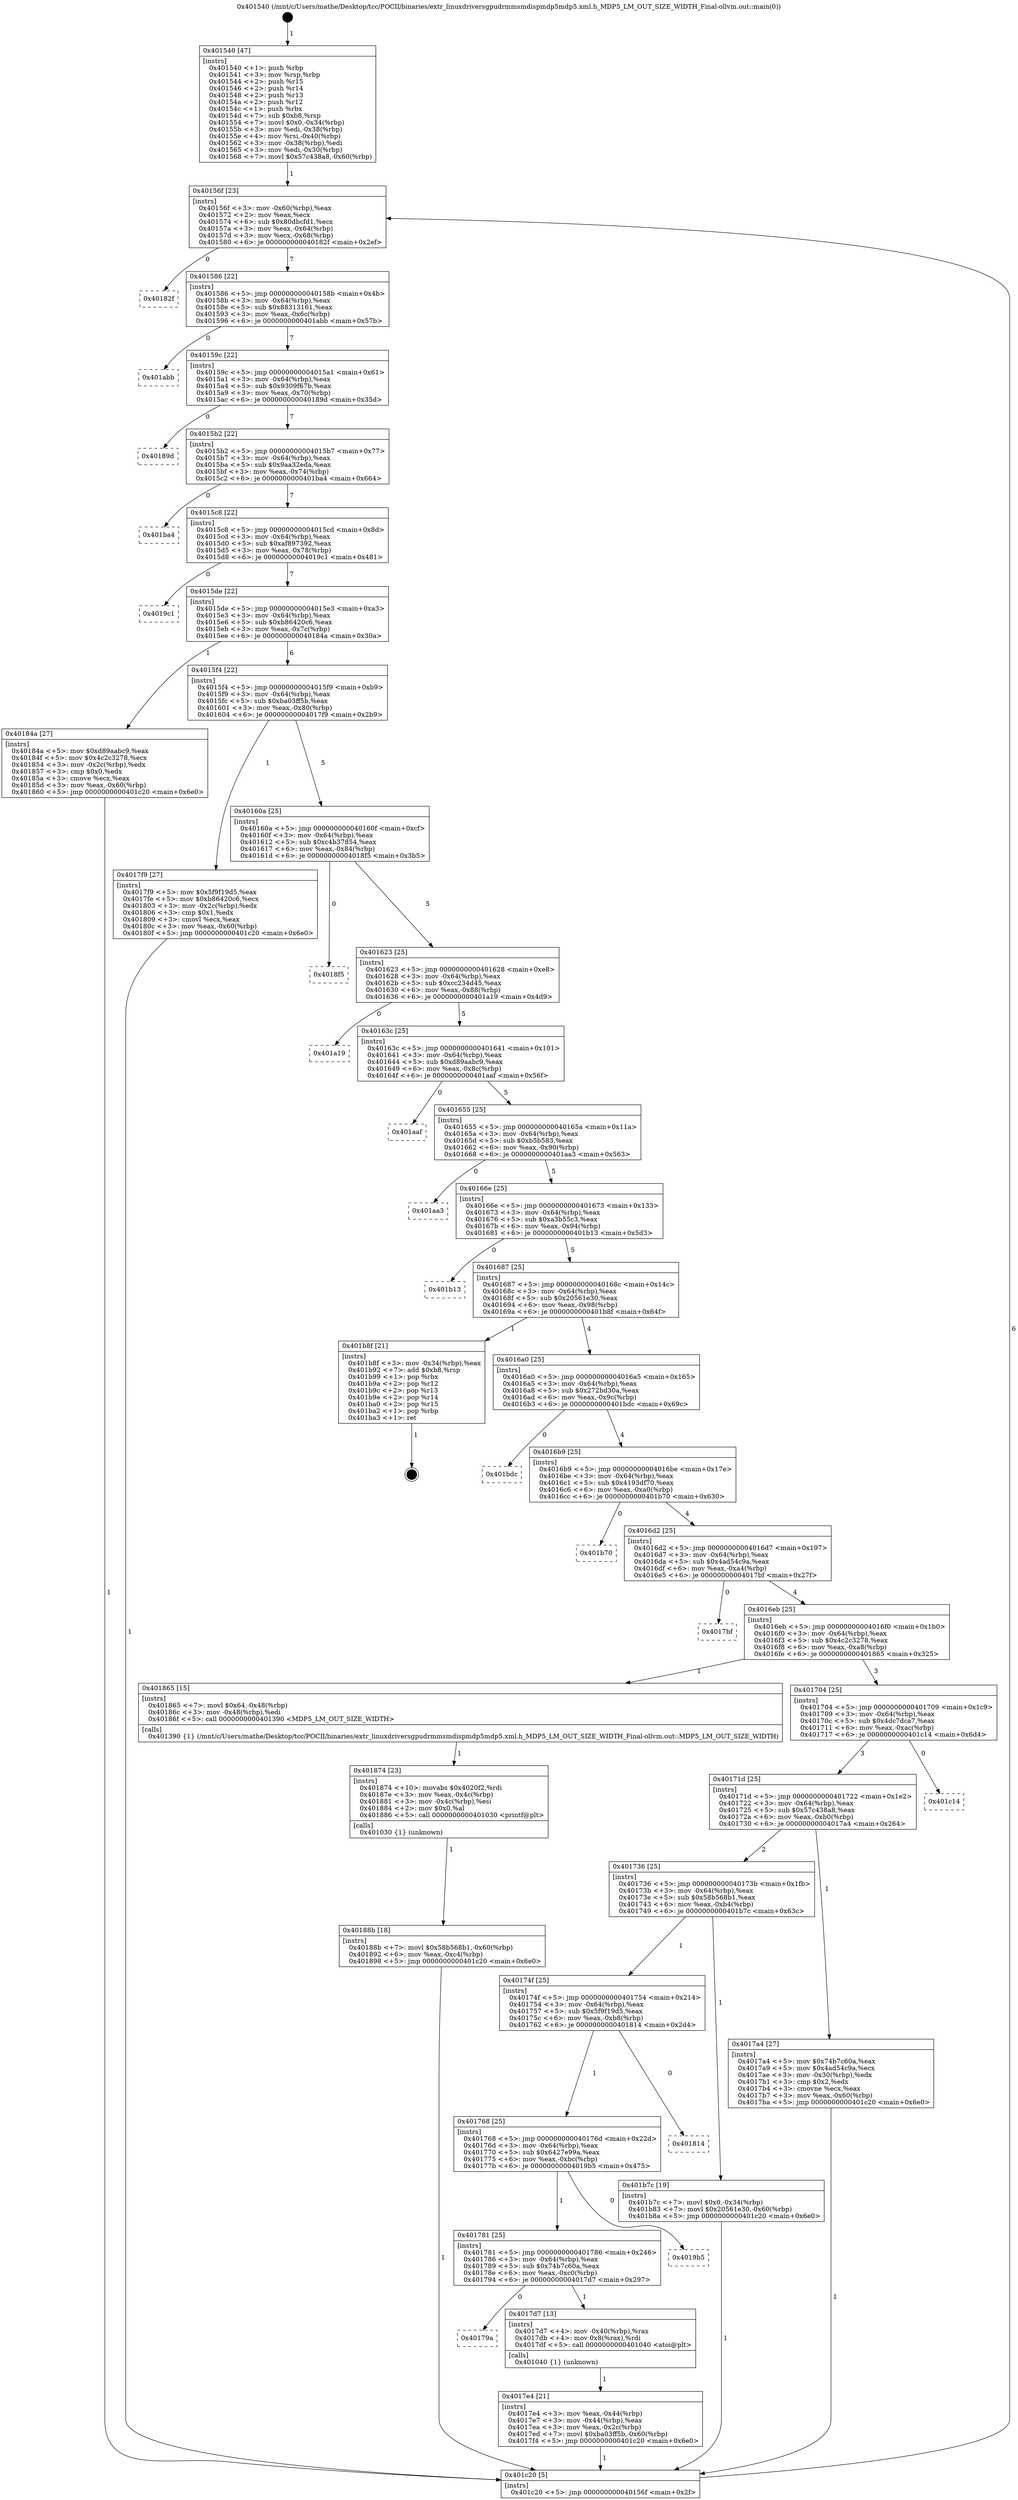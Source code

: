 digraph "0x401540" {
  label = "0x401540 (/mnt/c/Users/mathe/Desktop/tcc/POCII/binaries/extr_linuxdriversgpudrmmsmdispmdp5mdp5.xml.h_MDP5_LM_OUT_SIZE_WIDTH_Final-ollvm.out::main(0))"
  labelloc = "t"
  node[shape=record]

  Entry [label="",width=0.3,height=0.3,shape=circle,fillcolor=black,style=filled]
  "0x40156f" [label="{
     0x40156f [23]\l
     | [instrs]\l
     &nbsp;&nbsp;0x40156f \<+3\>: mov -0x60(%rbp),%eax\l
     &nbsp;&nbsp;0x401572 \<+2\>: mov %eax,%ecx\l
     &nbsp;&nbsp;0x401574 \<+6\>: sub $0x80dbcfd1,%ecx\l
     &nbsp;&nbsp;0x40157a \<+3\>: mov %eax,-0x64(%rbp)\l
     &nbsp;&nbsp;0x40157d \<+3\>: mov %ecx,-0x68(%rbp)\l
     &nbsp;&nbsp;0x401580 \<+6\>: je 000000000040182f \<main+0x2ef\>\l
  }"]
  "0x40182f" [label="{
     0x40182f\l
  }", style=dashed]
  "0x401586" [label="{
     0x401586 [22]\l
     | [instrs]\l
     &nbsp;&nbsp;0x401586 \<+5\>: jmp 000000000040158b \<main+0x4b\>\l
     &nbsp;&nbsp;0x40158b \<+3\>: mov -0x64(%rbp),%eax\l
     &nbsp;&nbsp;0x40158e \<+5\>: sub $0x88313161,%eax\l
     &nbsp;&nbsp;0x401593 \<+3\>: mov %eax,-0x6c(%rbp)\l
     &nbsp;&nbsp;0x401596 \<+6\>: je 0000000000401abb \<main+0x57b\>\l
  }"]
  Exit [label="",width=0.3,height=0.3,shape=circle,fillcolor=black,style=filled,peripheries=2]
  "0x401abb" [label="{
     0x401abb\l
  }", style=dashed]
  "0x40159c" [label="{
     0x40159c [22]\l
     | [instrs]\l
     &nbsp;&nbsp;0x40159c \<+5\>: jmp 00000000004015a1 \<main+0x61\>\l
     &nbsp;&nbsp;0x4015a1 \<+3\>: mov -0x64(%rbp),%eax\l
     &nbsp;&nbsp;0x4015a4 \<+5\>: sub $0x9309f67b,%eax\l
     &nbsp;&nbsp;0x4015a9 \<+3\>: mov %eax,-0x70(%rbp)\l
     &nbsp;&nbsp;0x4015ac \<+6\>: je 000000000040189d \<main+0x35d\>\l
  }"]
  "0x40188b" [label="{
     0x40188b [18]\l
     | [instrs]\l
     &nbsp;&nbsp;0x40188b \<+7\>: movl $0x58b568b1,-0x60(%rbp)\l
     &nbsp;&nbsp;0x401892 \<+6\>: mov %eax,-0xc4(%rbp)\l
     &nbsp;&nbsp;0x401898 \<+5\>: jmp 0000000000401c20 \<main+0x6e0\>\l
  }"]
  "0x40189d" [label="{
     0x40189d\l
  }", style=dashed]
  "0x4015b2" [label="{
     0x4015b2 [22]\l
     | [instrs]\l
     &nbsp;&nbsp;0x4015b2 \<+5\>: jmp 00000000004015b7 \<main+0x77\>\l
     &nbsp;&nbsp;0x4015b7 \<+3\>: mov -0x64(%rbp),%eax\l
     &nbsp;&nbsp;0x4015ba \<+5\>: sub $0x9aa32eda,%eax\l
     &nbsp;&nbsp;0x4015bf \<+3\>: mov %eax,-0x74(%rbp)\l
     &nbsp;&nbsp;0x4015c2 \<+6\>: je 0000000000401ba4 \<main+0x664\>\l
  }"]
  "0x401874" [label="{
     0x401874 [23]\l
     | [instrs]\l
     &nbsp;&nbsp;0x401874 \<+10\>: movabs $0x4020f2,%rdi\l
     &nbsp;&nbsp;0x40187e \<+3\>: mov %eax,-0x4c(%rbp)\l
     &nbsp;&nbsp;0x401881 \<+3\>: mov -0x4c(%rbp),%esi\l
     &nbsp;&nbsp;0x401884 \<+2\>: mov $0x0,%al\l
     &nbsp;&nbsp;0x401886 \<+5\>: call 0000000000401030 \<printf@plt\>\l
     | [calls]\l
     &nbsp;&nbsp;0x401030 \{1\} (unknown)\l
  }"]
  "0x401ba4" [label="{
     0x401ba4\l
  }", style=dashed]
  "0x4015c8" [label="{
     0x4015c8 [22]\l
     | [instrs]\l
     &nbsp;&nbsp;0x4015c8 \<+5\>: jmp 00000000004015cd \<main+0x8d\>\l
     &nbsp;&nbsp;0x4015cd \<+3\>: mov -0x64(%rbp),%eax\l
     &nbsp;&nbsp;0x4015d0 \<+5\>: sub $0xaf897392,%eax\l
     &nbsp;&nbsp;0x4015d5 \<+3\>: mov %eax,-0x78(%rbp)\l
     &nbsp;&nbsp;0x4015d8 \<+6\>: je 00000000004019c1 \<main+0x481\>\l
  }"]
  "0x4017e4" [label="{
     0x4017e4 [21]\l
     | [instrs]\l
     &nbsp;&nbsp;0x4017e4 \<+3\>: mov %eax,-0x44(%rbp)\l
     &nbsp;&nbsp;0x4017e7 \<+3\>: mov -0x44(%rbp),%eax\l
     &nbsp;&nbsp;0x4017ea \<+3\>: mov %eax,-0x2c(%rbp)\l
     &nbsp;&nbsp;0x4017ed \<+7\>: movl $0xba03ff5b,-0x60(%rbp)\l
     &nbsp;&nbsp;0x4017f4 \<+5\>: jmp 0000000000401c20 \<main+0x6e0\>\l
  }"]
  "0x4019c1" [label="{
     0x4019c1\l
  }", style=dashed]
  "0x4015de" [label="{
     0x4015de [22]\l
     | [instrs]\l
     &nbsp;&nbsp;0x4015de \<+5\>: jmp 00000000004015e3 \<main+0xa3\>\l
     &nbsp;&nbsp;0x4015e3 \<+3\>: mov -0x64(%rbp),%eax\l
     &nbsp;&nbsp;0x4015e6 \<+5\>: sub $0xb86420c6,%eax\l
     &nbsp;&nbsp;0x4015eb \<+3\>: mov %eax,-0x7c(%rbp)\l
     &nbsp;&nbsp;0x4015ee \<+6\>: je 000000000040184a \<main+0x30a\>\l
  }"]
  "0x40179a" [label="{
     0x40179a\l
  }", style=dashed]
  "0x40184a" [label="{
     0x40184a [27]\l
     | [instrs]\l
     &nbsp;&nbsp;0x40184a \<+5\>: mov $0xd89aabc9,%eax\l
     &nbsp;&nbsp;0x40184f \<+5\>: mov $0x4c2c3278,%ecx\l
     &nbsp;&nbsp;0x401854 \<+3\>: mov -0x2c(%rbp),%edx\l
     &nbsp;&nbsp;0x401857 \<+3\>: cmp $0x0,%edx\l
     &nbsp;&nbsp;0x40185a \<+3\>: cmove %ecx,%eax\l
     &nbsp;&nbsp;0x40185d \<+3\>: mov %eax,-0x60(%rbp)\l
     &nbsp;&nbsp;0x401860 \<+5\>: jmp 0000000000401c20 \<main+0x6e0\>\l
  }"]
  "0x4015f4" [label="{
     0x4015f4 [22]\l
     | [instrs]\l
     &nbsp;&nbsp;0x4015f4 \<+5\>: jmp 00000000004015f9 \<main+0xb9\>\l
     &nbsp;&nbsp;0x4015f9 \<+3\>: mov -0x64(%rbp),%eax\l
     &nbsp;&nbsp;0x4015fc \<+5\>: sub $0xba03ff5b,%eax\l
     &nbsp;&nbsp;0x401601 \<+3\>: mov %eax,-0x80(%rbp)\l
     &nbsp;&nbsp;0x401604 \<+6\>: je 00000000004017f9 \<main+0x2b9\>\l
  }"]
  "0x4017d7" [label="{
     0x4017d7 [13]\l
     | [instrs]\l
     &nbsp;&nbsp;0x4017d7 \<+4\>: mov -0x40(%rbp),%rax\l
     &nbsp;&nbsp;0x4017db \<+4\>: mov 0x8(%rax),%rdi\l
     &nbsp;&nbsp;0x4017df \<+5\>: call 0000000000401040 \<atoi@plt\>\l
     | [calls]\l
     &nbsp;&nbsp;0x401040 \{1\} (unknown)\l
  }"]
  "0x4017f9" [label="{
     0x4017f9 [27]\l
     | [instrs]\l
     &nbsp;&nbsp;0x4017f9 \<+5\>: mov $0x5f9f19d5,%eax\l
     &nbsp;&nbsp;0x4017fe \<+5\>: mov $0xb86420c6,%ecx\l
     &nbsp;&nbsp;0x401803 \<+3\>: mov -0x2c(%rbp),%edx\l
     &nbsp;&nbsp;0x401806 \<+3\>: cmp $0x1,%edx\l
     &nbsp;&nbsp;0x401809 \<+3\>: cmovl %ecx,%eax\l
     &nbsp;&nbsp;0x40180c \<+3\>: mov %eax,-0x60(%rbp)\l
     &nbsp;&nbsp;0x40180f \<+5\>: jmp 0000000000401c20 \<main+0x6e0\>\l
  }"]
  "0x40160a" [label="{
     0x40160a [25]\l
     | [instrs]\l
     &nbsp;&nbsp;0x40160a \<+5\>: jmp 000000000040160f \<main+0xcf\>\l
     &nbsp;&nbsp;0x40160f \<+3\>: mov -0x64(%rbp),%eax\l
     &nbsp;&nbsp;0x401612 \<+5\>: sub $0xc4b37854,%eax\l
     &nbsp;&nbsp;0x401617 \<+6\>: mov %eax,-0x84(%rbp)\l
     &nbsp;&nbsp;0x40161d \<+6\>: je 00000000004018f5 \<main+0x3b5\>\l
  }"]
  "0x401781" [label="{
     0x401781 [25]\l
     | [instrs]\l
     &nbsp;&nbsp;0x401781 \<+5\>: jmp 0000000000401786 \<main+0x246\>\l
     &nbsp;&nbsp;0x401786 \<+3\>: mov -0x64(%rbp),%eax\l
     &nbsp;&nbsp;0x401789 \<+5\>: sub $0x74b7c60a,%eax\l
     &nbsp;&nbsp;0x40178e \<+6\>: mov %eax,-0xc0(%rbp)\l
     &nbsp;&nbsp;0x401794 \<+6\>: je 00000000004017d7 \<main+0x297\>\l
  }"]
  "0x4018f5" [label="{
     0x4018f5\l
  }", style=dashed]
  "0x401623" [label="{
     0x401623 [25]\l
     | [instrs]\l
     &nbsp;&nbsp;0x401623 \<+5\>: jmp 0000000000401628 \<main+0xe8\>\l
     &nbsp;&nbsp;0x401628 \<+3\>: mov -0x64(%rbp),%eax\l
     &nbsp;&nbsp;0x40162b \<+5\>: sub $0xcc234d45,%eax\l
     &nbsp;&nbsp;0x401630 \<+6\>: mov %eax,-0x88(%rbp)\l
     &nbsp;&nbsp;0x401636 \<+6\>: je 0000000000401a19 \<main+0x4d9\>\l
  }"]
  "0x4019b5" [label="{
     0x4019b5\l
  }", style=dashed]
  "0x401a19" [label="{
     0x401a19\l
  }", style=dashed]
  "0x40163c" [label="{
     0x40163c [25]\l
     | [instrs]\l
     &nbsp;&nbsp;0x40163c \<+5\>: jmp 0000000000401641 \<main+0x101\>\l
     &nbsp;&nbsp;0x401641 \<+3\>: mov -0x64(%rbp),%eax\l
     &nbsp;&nbsp;0x401644 \<+5\>: sub $0xd89aabc9,%eax\l
     &nbsp;&nbsp;0x401649 \<+6\>: mov %eax,-0x8c(%rbp)\l
     &nbsp;&nbsp;0x40164f \<+6\>: je 0000000000401aaf \<main+0x56f\>\l
  }"]
  "0x401768" [label="{
     0x401768 [25]\l
     | [instrs]\l
     &nbsp;&nbsp;0x401768 \<+5\>: jmp 000000000040176d \<main+0x22d\>\l
     &nbsp;&nbsp;0x40176d \<+3\>: mov -0x64(%rbp),%eax\l
     &nbsp;&nbsp;0x401770 \<+5\>: sub $0x6427e99a,%eax\l
     &nbsp;&nbsp;0x401775 \<+6\>: mov %eax,-0xbc(%rbp)\l
     &nbsp;&nbsp;0x40177b \<+6\>: je 00000000004019b5 \<main+0x475\>\l
  }"]
  "0x401aaf" [label="{
     0x401aaf\l
  }", style=dashed]
  "0x401655" [label="{
     0x401655 [25]\l
     | [instrs]\l
     &nbsp;&nbsp;0x401655 \<+5\>: jmp 000000000040165a \<main+0x11a\>\l
     &nbsp;&nbsp;0x40165a \<+3\>: mov -0x64(%rbp),%eax\l
     &nbsp;&nbsp;0x40165d \<+5\>: sub $0xb5b583,%eax\l
     &nbsp;&nbsp;0x401662 \<+6\>: mov %eax,-0x90(%rbp)\l
     &nbsp;&nbsp;0x401668 \<+6\>: je 0000000000401aa3 \<main+0x563\>\l
  }"]
  "0x401814" [label="{
     0x401814\l
  }", style=dashed]
  "0x401aa3" [label="{
     0x401aa3\l
  }", style=dashed]
  "0x40166e" [label="{
     0x40166e [25]\l
     | [instrs]\l
     &nbsp;&nbsp;0x40166e \<+5\>: jmp 0000000000401673 \<main+0x133\>\l
     &nbsp;&nbsp;0x401673 \<+3\>: mov -0x64(%rbp),%eax\l
     &nbsp;&nbsp;0x401676 \<+5\>: sub $0xa3b55c3,%eax\l
     &nbsp;&nbsp;0x40167b \<+6\>: mov %eax,-0x94(%rbp)\l
     &nbsp;&nbsp;0x401681 \<+6\>: je 0000000000401b13 \<main+0x5d3\>\l
  }"]
  "0x40174f" [label="{
     0x40174f [25]\l
     | [instrs]\l
     &nbsp;&nbsp;0x40174f \<+5\>: jmp 0000000000401754 \<main+0x214\>\l
     &nbsp;&nbsp;0x401754 \<+3\>: mov -0x64(%rbp),%eax\l
     &nbsp;&nbsp;0x401757 \<+5\>: sub $0x5f9f19d5,%eax\l
     &nbsp;&nbsp;0x40175c \<+6\>: mov %eax,-0xb8(%rbp)\l
     &nbsp;&nbsp;0x401762 \<+6\>: je 0000000000401814 \<main+0x2d4\>\l
  }"]
  "0x401b13" [label="{
     0x401b13\l
  }", style=dashed]
  "0x401687" [label="{
     0x401687 [25]\l
     | [instrs]\l
     &nbsp;&nbsp;0x401687 \<+5\>: jmp 000000000040168c \<main+0x14c\>\l
     &nbsp;&nbsp;0x40168c \<+3\>: mov -0x64(%rbp),%eax\l
     &nbsp;&nbsp;0x40168f \<+5\>: sub $0x20561e30,%eax\l
     &nbsp;&nbsp;0x401694 \<+6\>: mov %eax,-0x98(%rbp)\l
     &nbsp;&nbsp;0x40169a \<+6\>: je 0000000000401b8f \<main+0x64f\>\l
  }"]
  "0x401b7c" [label="{
     0x401b7c [19]\l
     | [instrs]\l
     &nbsp;&nbsp;0x401b7c \<+7\>: movl $0x0,-0x34(%rbp)\l
     &nbsp;&nbsp;0x401b83 \<+7\>: movl $0x20561e30,-0x60(%rbp)\l
     &nbsp;&nbsp;0x401b8a \<+5\>: jmp 0000000000401c20 \<main+0x6e0\>\l
  }"]
  "0x401b8f" [label="{
     0x401b8f [21]\l
     | [instrs]\l
     &nbsp;&nbsp;0x401b8f \<+3\>: mov -0x34(%rbp),%eax\l
     &nbsp;&nbsp;0x401b92 \<+7\>: add $0xb8,%rsp\l
     &nbsp;&nbsp;0x401b99 \<+1\>: pop %rbx\l
     &nbsp;&nbsp;0x401b9a \<+2\>: pop %r12\l
     &nbsp;&nbsp;0x401b9c \<+2\>: pop %r13\l
     &nbsp;&nbsp;0x401b9e \<+2\>: pop %r14\l
     &nbsp;&nbsp;0x401ba0 \<+2\>: pop %r15\l
     &nbsp;&nbsp;0x401ba2 \<+1\>: pop %rbp\l
     &nbsp;&nbsp;0x401ba3 \<+1\>: ret\l
  }"]
  "0x4016a0" [label="{
     0x4016a0 [25]\l
     | [instrs]\l
     &nbsp;&nbsp;0x4016a0 \<+5\>: jmp 00000000004016a5 \<main+0x165\>\l
     &nbsp;&nbsp;0x4016a5 \<+3\>: mov -0x64(%rbp),%eax\l
     &nbsp;&nbsp;0x4016a8 \<+5\>: sub $0x272bd30a,%eax\l
     &nbsp;&nbsp;0x4016ad \<+6\>: mov %eax,-0x9c(%rbp)\l
     &nbsp;&nbsp;0x4016b3 \<+6\>: je 0000000000401bdc \<main+0x69c\>\l
  }"]
  "0x401540" [label="{
     0x401540 [47]\l
     | [instrs]\l
     &nbsp;&nbsp;0x401540 \<+1\>: push %rbp\l
     &nbsp;&nbsp;0x401541 \<+3\>: mov %rsp,%rbp\l
     &nbsp;&nbsp;0x401544 \<+2\>: push %r15\l
     &nbsp;&nbsp;0x401546 \<+2\>: push %r14\l
     &nbsp;&nbsp;0x401548 \<+2\>: push %r13\l
     &nbsp;&nbsp;0x40154a \<+2\>: push %r12\l
     &nbsp;&nbsp;0x40154c \<+1\>: push %rbx\l
     &nbsp;&nbsp;0x40154d \<+7\>: sub $0xb8,%rsp\l
     &nbsp;&nbsp;0x401554 \<+7\>: movl $0x0,-0x34(%rbp)\l
     &nbsp;&nbsp;0x40155b \<+3\>: mov %edi,-0x38(%rbp)\l
     &nbsp;&nbsp;0x40155e \<+4\>: mov %rsi,-0x40(%rbp)\l
     &nbsp;&nbsp;0x401562 \<+3\>: mov -0x38(%rbp),%edi\l
     &nbsp;&nbsp;0x401565 \<+3\>: mov %edi,-0x30(%rbp)\l
     &nbsp;&nbsp;0x401568 \<+7\>: movl $0x57c438a8,-0x60(%rbp)\l
  }"]
  "0x401bdc" [label="{
     0x401bdc\l
  }", style=dashed]
  "0x4016b9" [label="{
     0x4016b9 [25]\l
     | [instrs]\l
     &nbsp;&nbsp;0x4016b9 \<+5\>: jmp 00000000004016be \<main+0x17e\>\l
     &nbsp;&nbsp;0x4016be \<+3\>: mov -0x64(%rbp),%eax\l
     &nbsp;&nbsp;0x4016c1 \<+5\>: sub $0x4193df70,%eax\l
     &nbsp;&nbsp;0x4016c6 \<+6\>: mov %eax,-0xa0(%rbp)\l
     &nbsp;&nbsp;0x4016cc \<+6\>: je 0000000000401b70 \<main+0x630\>\l
  }"]
  "0x401c20" [label="{
     0x401c20 [5]\l
     | [instrs]\l
     &nbsp;&nbsp;0x401c20 \<+5\>: jmp 000000000040156f \<main+0x2f\>\l
  }"]
  "0x401b70" [label="{
     0x401b70\l
  }", style=dashed]
  "0x4016d2" [label="{
     0x4016d2 [25]\l
     | [instrs]\l
     &nbsp;&nbsp;0x4016d2 \<+5\>: jmp 00000000004016d7 \<main+0x197\>\l
     &nbsp;&nbsp;0x4016d7 \<+3\>: mov -0x64(%rbp),%eax\l
     &nbsp;&nbsp;0x4016da \<+5\>: sub $0x4ad54c9a,%eax\l
     &nbsp;&nbsp;0x4016df \<+6\>: mov %eax,-0xa4(%rbp)\l
     &nbsp;&nbsp;0x4016e5 \<+6\>: je 00000000004017bf \<main+0x27f\>\l
  }"]
  "0x401736" [label="{
     0x401736 [25]\l
     | [instrs]\l
     &nbsp;&nbsp;0x401736 \<+5\>: jmp 000000000040173b \<main+0x1fb\>\l
     &nbsp;&nbsp;0x40173b \<+3\>: mov -0x64(%rbp),%eax\l
     &nbsp;&nbsp;0x40173e \<+5\>: sub $0x58b568b1,%eax\l
     &nbsp;&nbsp;0x401743 \<+6\>: mov %eax,-0xb4(%rbp)\l
     &nbsp;&nbsp;0x401749 \<+6\>: je 0000000000401b7c \<main+0x63c\>\l
  }"]
  "0x4017bf" [label="{
     0x4017bf\l
  }", style=dashed]
  "0x4016eb" [label="{
     0x4016eb [25]\l
     | [instrs]\l
     &nbsp;&nbsp;0x4016eb \<+5\>: jmp 00000000004016f0 \<main+0x1b0\>\l
     &nbsp;&nbsp;0x4016f0 \<+3\>: mov -0x64(%rbp),%eax\l
     &nbsp;&nbsp;0x4016f3 \<+5\>: sub $0x4c2c3278,%eax\l
     &nbsp;&nbsp;0x4016f8 \<+6\>: mov %eax,-0xa8(%rbp)\l
     &nbsp;&nbsp;0x4016fe \<+6\>: je 0000000000401865 \<main+0x325\>\l
  }"]
  "0x4017a4" [label="{
     0x4017a4 [27]\l
     | [instrs]\l
     &nbsp;&nbsp;0x4017a4 \<+5\>: mov $0x74b7c60a,%eax\l
     &nbsp;&nbsp;0x4017a9 \<+5\>: mov $0x4ad54c9a,%ecx\l
     &nbsp;&nbsp;0x4017ae \<+3\>: mov -0x30(%rbp),%edx\l
     &nbsp;&nbsp;0x4017b1 \<+3\>: cmp $0x2,%edx\l
     &nbsp;&nbsp;0x4017b4 \<+3\>: cmovne %ecx,%eax\l
     &nbsp;&nbsp;0x4017b7 \<+3\>: mov %eax,-0x60(%rbp)\l
     &nbsp;&nbsp;0x4017ba \<+5\>: jmp 0000000000401c20 \<main+0x6e0\>\l
  }"]
  "0x401865" [label="{
     0x401865 [15]\l
     | [instrs]\l
     &nbsp;&nbsp;0x401865 \<+7\>: movl $0x64,-0x48(%rbp)\l
     &nbsp;&nbsp;0x40186c \<+3\>: mov -0x48(%rbp),%edi\l
     &nbsp;&nbsp;0x40186f \<+5\>: call 0000000000401390 \<MDP5_LM_OUT_SIZE_WIDTH\>\l
     | [calls]\l
     &nbsp;&nbsp;0x401390 \{1\} (/mnt/c/Users/mathe/Desktop/tcc/POCII/binaries/extr_linuxdriversgpudrmmsmdispmdp5mdp5.xml.h_MDP5_LM_OUT_SIZE_WIDTH_Final-ollvm.out::MDP5_LM_OUT_SIZE_WIDTH)\l
  }"]
  "0x401704" [label="{
     0x401704 [25]\l
     | [instrs]\l
     &nbsp;&nbsp;0x401704 \<+5\>: jmp 0000000000401709 \<main+0x1c9\>\l
     &nbsp;&nbsp;0x401709 \<+3\>: mov -0x64(%rbp),%eax\l
     &nbsp;&nbsp;0x40170c \<+5\>: sub $0x4dc7dca7,%eax\l
     &nbsp;&nbsp;0x401711 \<+6\>: mov %eax,-0xac(%rbp)\l
     &nbsp;&nbsp;0x401717 \<+6\>: je 0000000000401c14 \<main+0x6d4\>\l
  }"]
  "0x40171d" [label="{
     0x40171d [25]\l
     | [instrs]\l
     &nbsp;&nbsp;0x40171d \<+5\>: jmp 0000000000401722 \<main+0x1e2\>\l
     &nbsp;&nbsp;0x401722 \<+3\>: mov -0x64(%rbp),%eax\l
     &nbsp;&nbsp;0x401725 \<+5\>: sub $0x57c438a8,%eax\l
     &nbsp;&nbsp;0x40172a \<+6\>: mov %eax,-0xb0(%rbp)\l
     &nbsp;&nbsp;0x401730 \<+6\>: je 00000000004017a4 \<main+0x264\>\l
  }"]
  "0x401c14" [label="{
     0x401c14\l
  }", style=dashed]
  Entry -> "0x401540" [label=" 1"]
  "0x40156f" -> "0x40182f" [label=" 0"]
  "0x40156f" -> "0x401586" [label=" 7"]
  "0x401b8f" -> Exit [label=" 1"]
  "0x401586" -> "0x401abb" [label=" 0"]
  "0x401586" -> "0x40159c" [label=" 7"]
  "0x401b7c" -> "0x401c20" [label=" 1"]
  "0x40159c" -> "0x40189d" [label=" 0"]
  "0x40159c" -> "0x4015b2" [label=" 7"]
  "0x40188b" -> "0x401c20" [label=" 1"]
  "0x4015b2" -> "0x401ba4" [label=" 0"]
  "0x4015b2" -> "0x4015c8" [label=" 7"]
  "0x401874" -> "0x40188b" [label=" 1"]
  "0x4015c8" -> "0x4019c1" [label=" 0"]
  "0x4015c8" -> "0x4015de" [label=" 7"]
  "0x401865" -> "0x401874" [label=" 1"]
  "0x4015de" -> "0x40184a" [label=" 1"]
  "0x4015de" -> "0x4015f4" [label=" 6"]
  "0x40184a" -> "0x401c20" [label=" 1"]
  "0x4015f4" -> "0x4017f9" [label=" 1"]
  "0x4015f4" -> "0x40160a" [label=" 5"]
  "0x4017f9" -> "0x401c20" [label=" 1"]
  "0x40160a" -> "0x4018f5" [label=" 0"]
  "0x40160a" -> "0x401623" [label=" 5"]
  "0x4017d7" -> "0x4017e4" [label=" 1"]
  "0x401623" -> "0x401a19" [label=" 0"]
  "0x401623" -> "0x40163c" [label=" 5"]
  "0x401781" -> "0x40179a" [label=" 0"]
  "0x40163c" -> "0x401aaf" [label=" 0"]
  "0x40163c" -> "0x401655" [label=" 5"]
  "0x4017e4" -> "0x401c20" [label=" 1"]
  "0x401655" -> "0x401aa3" [label=" 0"]
  "0x401655" -> "0x40166e" [label=" 5"]
  "0x401768" -> "0x401781" [label=" 1"]
  "0x40166e" -> "0x401b13" [label=" 0"]
  "0x40166e" -> "0x401687" [label=" 5"]
  "0x401781" -> "0x4017d7" [label=" 1"]
  "0x401687" -> "0x401b8f" [label=" 1"]
  "0x401687" -> "0x4016a0" [label=" 4"]
  "0x40174f" -> "0x401768" [label=" 1"]
  "0x4016a0" -> "0x401bdc" [label=" 0"]
  "0x4016a0" -> "0x4016b9" [label=" 4"]
  "0x401768" -> "0x4019b5" [label=" 0"]
  "0x4016b9" -> "0x401b70" [label=" 0"]
  "0x4016b9" -> "0x4016d2" [label=" 4"]
  "0x401736" -> "0x40174f" [label=" 1"]
  "0x4016d2" -> "0x4017bf" [label=" 0"]
  "0x4016d2" -> "0x4016eb" [label=" 4"]
  "0x401736" -> "0x401b7c" [label=" 1"]
  "0x4016eb" -> "0x401865" [label=" 1"]
  "0x4016eb" -> "0x401704" [label=" 3"]
  "0x40174f" -> "0x401814" [label=" 0"]
  "0x401704" -> "0x401c14" [label=" 0"]
  "0x401704" -> "0x40171d" [label=" 3"]
  "0x401c20" -> "0x40156f" [label=" 6"]
  "0x40171d" -> "0x4017a4" [label=" 1"]
  "0x40171d" -> "0x401736" [label=" 2"]
  "0x4017a4" -> "0x401c20" [label=" 1"]
  "0x401540" -> "0x40156f" [label=" 1"]
}
